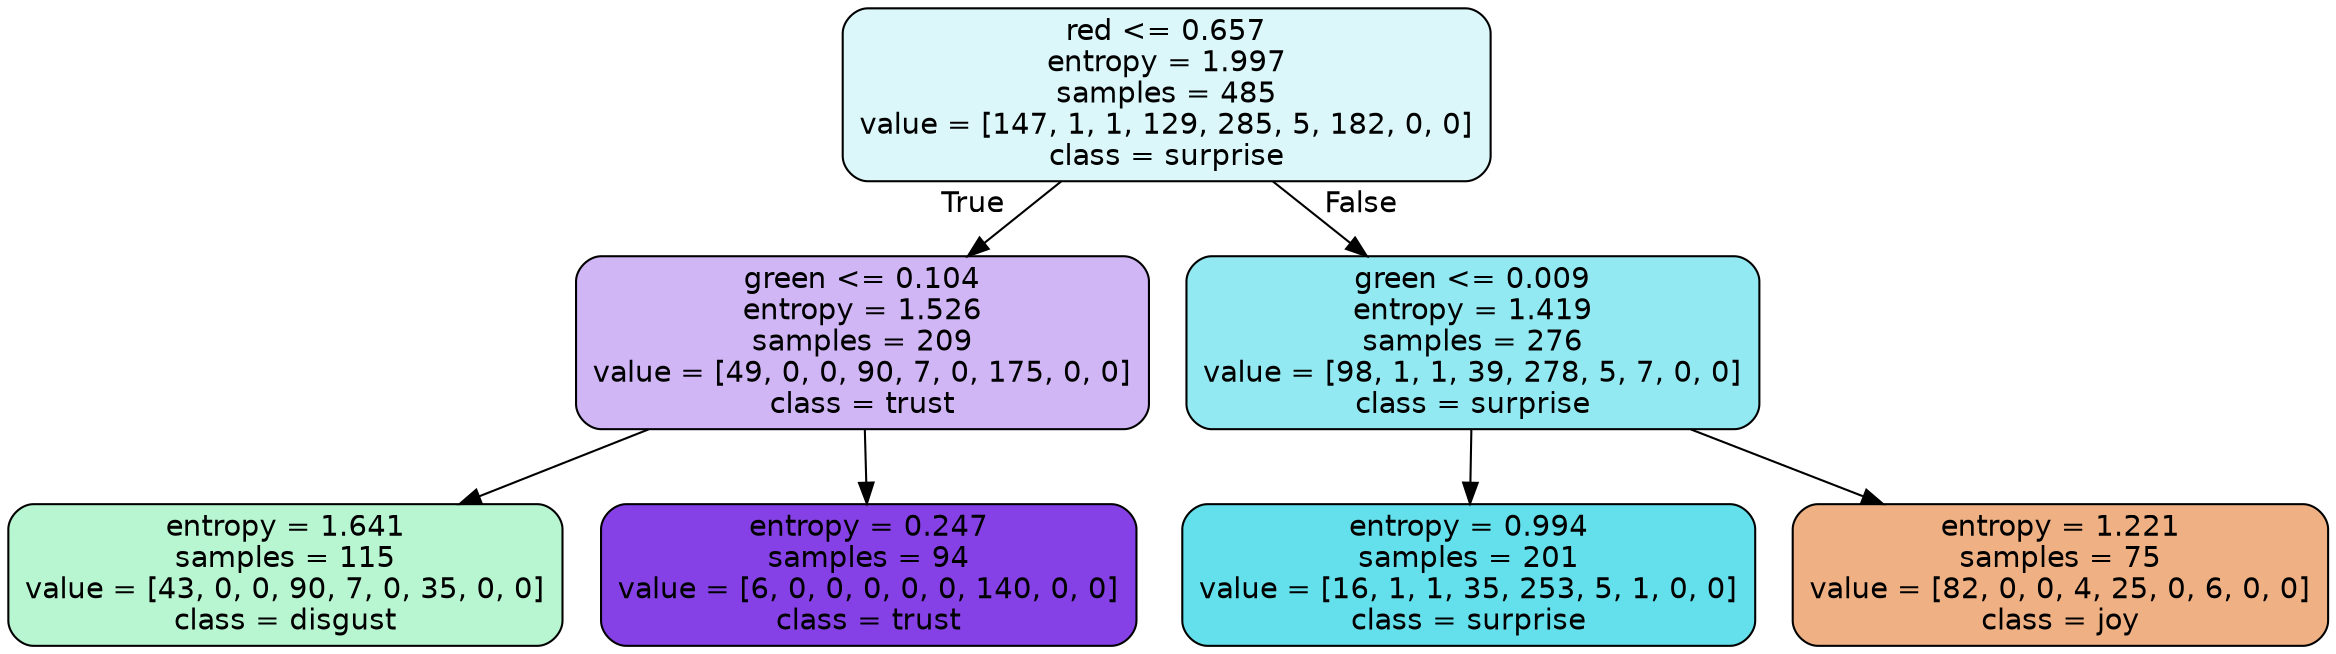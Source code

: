 digraph Tree {
node [shape=box, style="filled, rounded", color="black", fontname=helvetica] ;
edge [fontname=helvetica] ;
0 [label="red <= 0.657\nentropy = 1.997\nsamples = 485\nvalue = [147, 1, 1, 129, 285, 5, 182, 0, 0]\nclass = surprise", fillcolor="#39d7e52e"] ;
1 [label="green <= 0.104\nentropy = 1.526\nsamples = 209\nvalue = [49, 0, 0, 90, 7, 0, 175, 0, 0]\nclass = trust", fillcolor="#8139e55e"] ;
0 -> 1 [labeldistance=2.5, labelangle=45, headlabel="True"] ;
2 [label="entropy = 1.641\nsamples = 115\nvalue = [43, 0, 0, 90, 7, 0, 35, 0, 0]\nclass = disgust", fillcolor="#39e5815b"] ;
1 -> 2 ;
3 [label="entropy = 0.247\nsamples = 94\nvalue = [6, 0, 0, 0, 0, 0, 140, 0, 0]\nclass = trust", fillcolor="#8139e5f4"] ;
1 -> 3 ;
4 [label="green <= 0.009\nentropy = 1.419\nsamples = 276\nvalue = [98, 1, 1, 39, 278, 5, 7, 0, 0]\nclass = surprise", fillcolor="#39d7e58b"] ;
0 -> 4 [labeldistance=2.5, labelangle=-45, headlabel="False"] ;
5 [label="entropy = 0.994\nsamples = 201\nvalue = [16, 1, 1, 35, 253, 5, 1, 0, 0]\nclass = surprise", fillcolor="#39d7e5c9"] ;
4 -> 5 ;
6 [label="entropy = 1.221\nsamples = 75\nvalue = [82, 0, 0, 4, 25, 0, 6, 0, 0]\nclass = joy", fillcolor="#e581399e"] ;
4 -> 6 ;
}